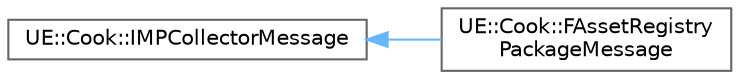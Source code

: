digraph "Graphical Class Hierarchy"
{
 // INTERACTIVE_SVG=YES
 // LATEX_PDF_SIZE
  bgcolor="transparent";
  edge [fontname=Helvetica,fontsize=10,labelfontname=Helvetica,labelfontsize=10];
  node [fontname=Helvetica,fontsize=10,shape=box,height=0.2,width=0.4];
  rankdir="LR";
  Node0 [id="Node000000",label="UE::Cook::IMPCollectorMessage",height=0.2,width=0.4,color="grey40", fillcolor="white", style="filled",URL="$da/da0/classUE_1_1Cook_1_1IMPCollectorMessage.html",tooltip="Baseclass for messages used by IMPCollectors that want to interpret their messages as c++ structs."];
  Node0 -> Node1 [id="edge9014_Node000000_Node000001",dir="back",color="steelblue1",style="solid",tooltip=" "];
  Node1 [id="Node000001",label="UE::Cook::FAssetRegistry\lPackageMessage",height=0.2,width=0.4,color="grey40", fillcolor="white", style="filled",URL="$d4/d40/classUE_1_1Cook_1_1FAssetRegistryPackageMessage.html",tooltip=" "];
}
